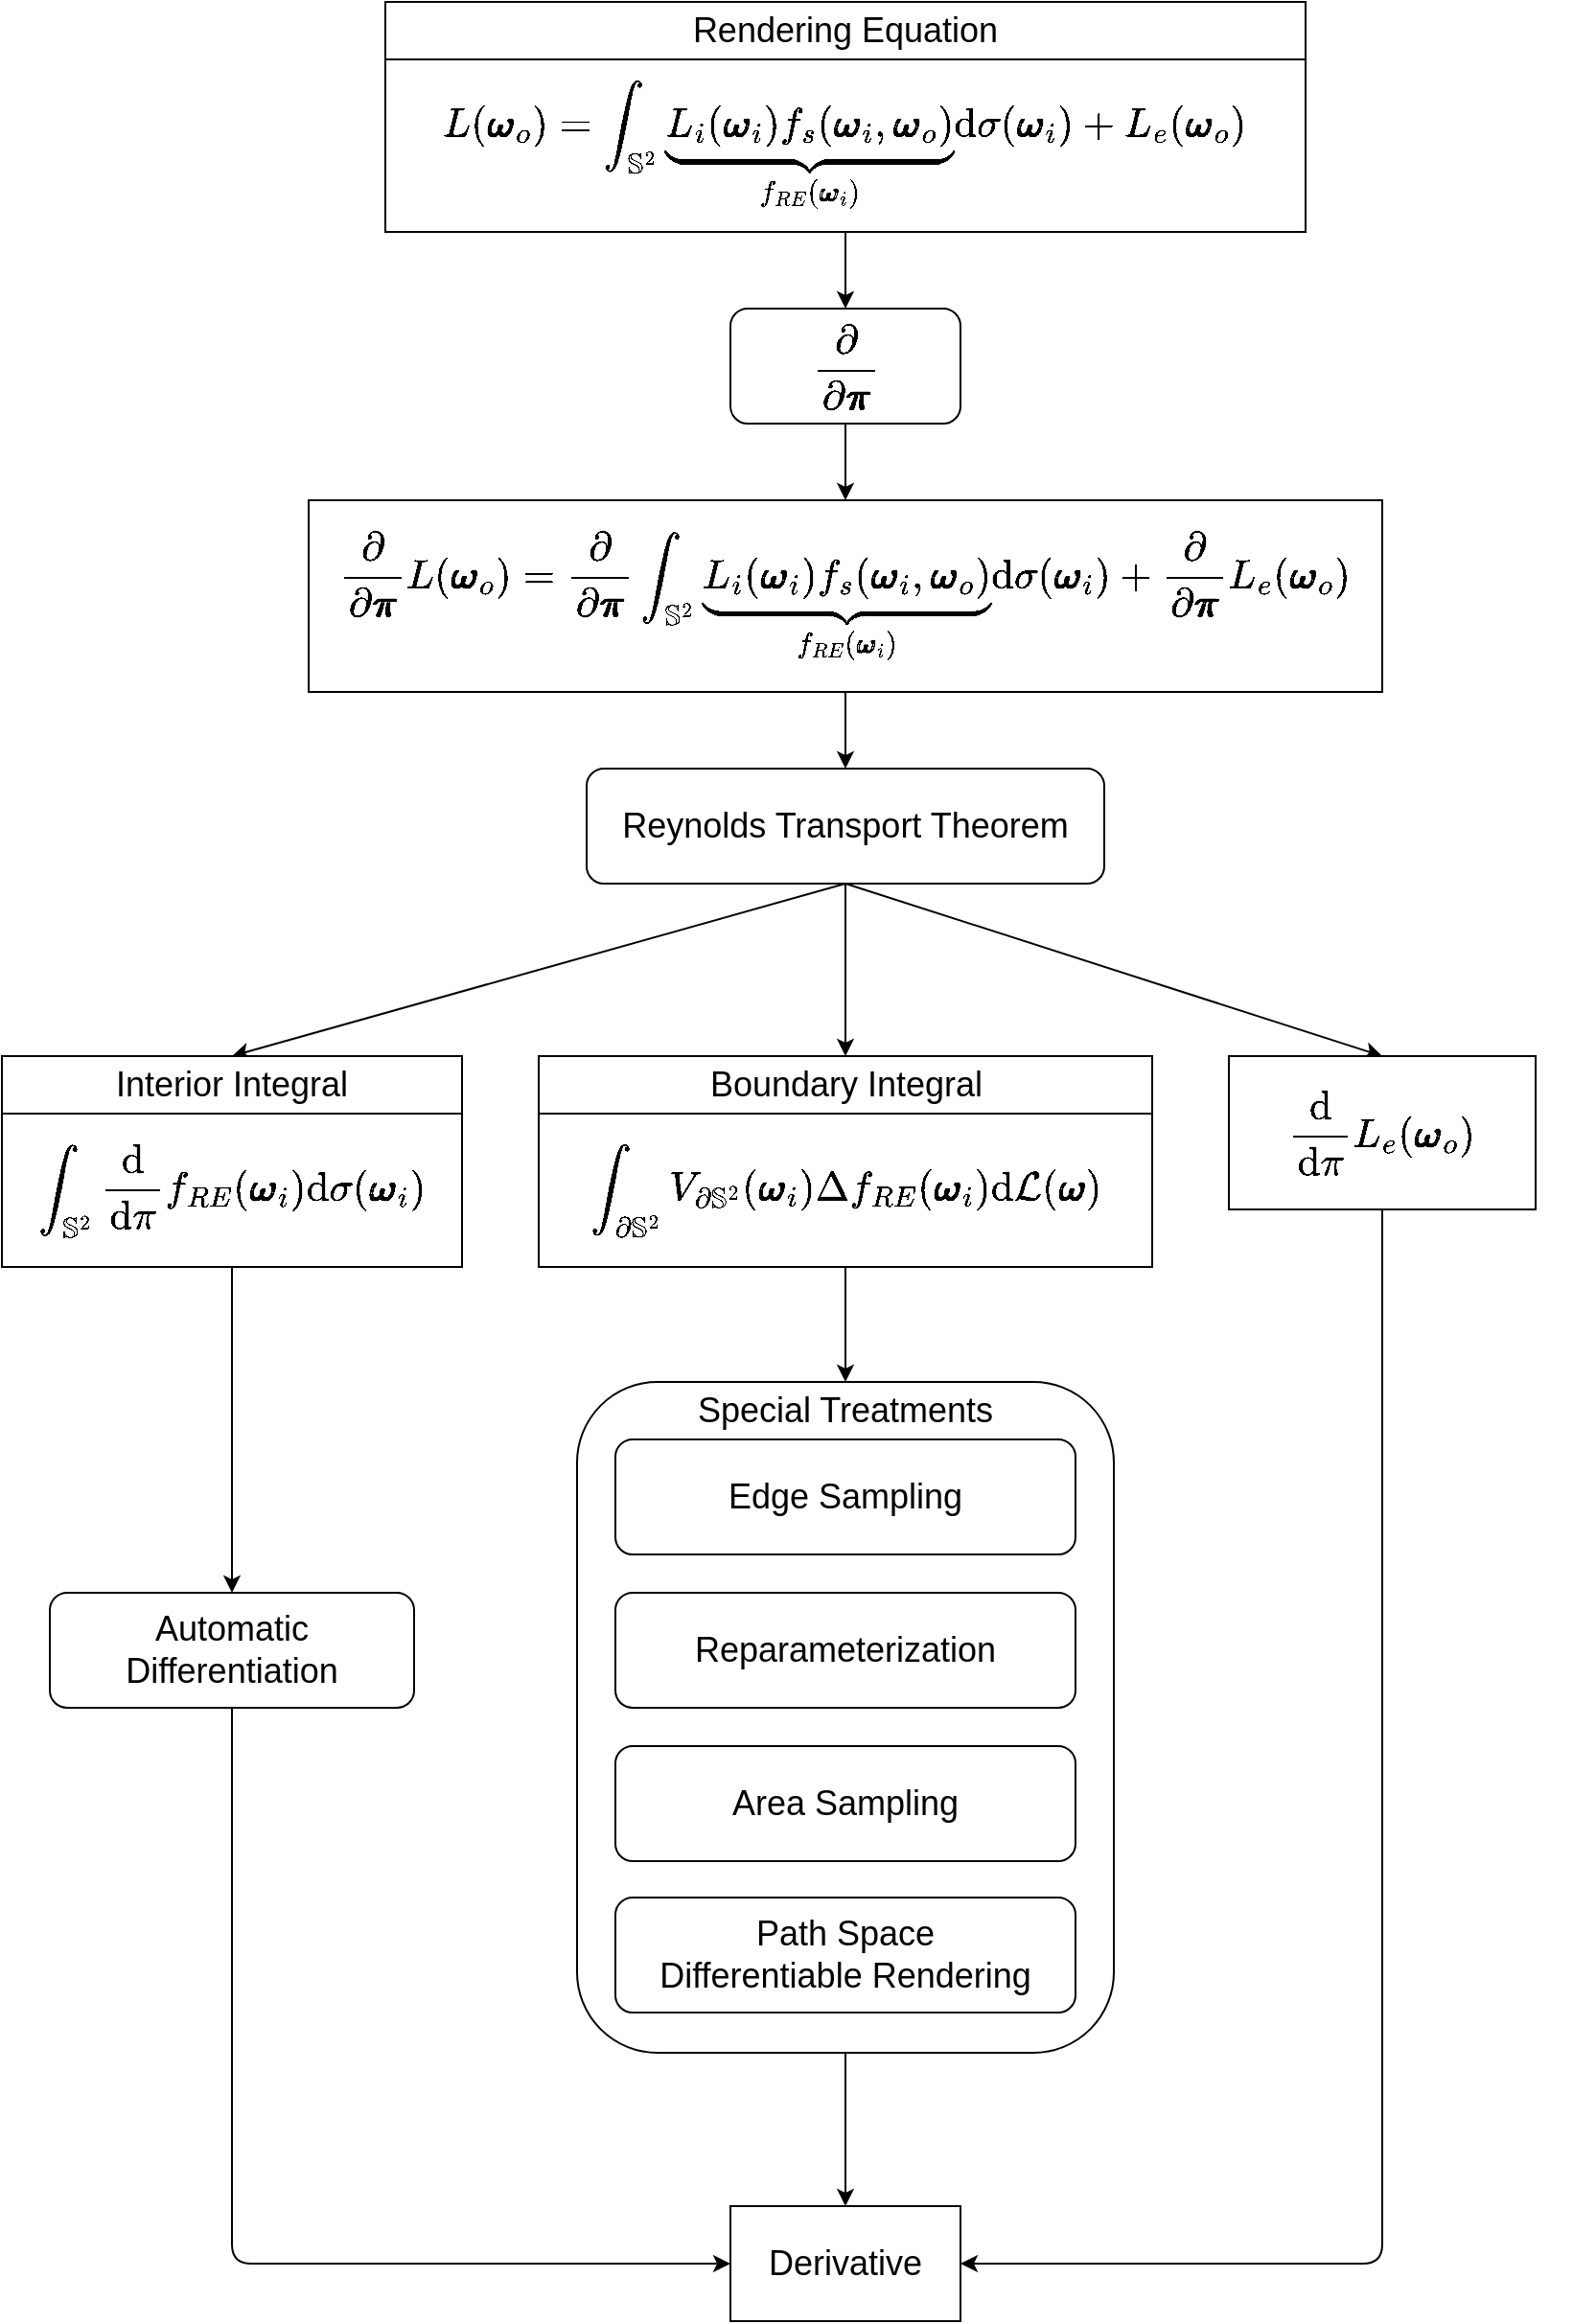 <mxfile>
    <diagram id="1NnckhQbtD3DEUqUYym-" name="第 1 页">
        <mxGraphModel dx="2328" dy="902" grid="1" gridSize="10" guides="1" tooltips="1" connect="1" arrows="1" fold="1" page="1" pageScale="1" pageWidth="827" pageHeight="1169" math="1" shadow="0">
            <root>
                <mxCell id="0"/>
                <mxCell id="1" parent="0"/>
                <mxCell id="47" style="edgeStyle=none;html=1;exitX=0.5;exitY=1;exitDx=0;exitDy=0;entryX=0.5;entryY=0;entryDx=0;entryDy=0;fontSize=18;" edge="1" parent="1" source="42" target="46">
                    <mxGeometry relative="1" as="geometry"/>
                </mxCell>
                <mxCell id="42" value="" style="rounded=1;whiteSpace=wrap;html=1;fontSize=18;" vertex="1" parent="1">
                    <mxGeometry x="220" y="890" width="280" height="350" as="geometry"/>
                </mxCell>
                <mxCell id="20" style="edgeStyle=none;html=1;exitX=0.5;exitY=1;exitDx=0;exitDy=0;entryX=0.5;entryY=0;entryDx=0;entryDy=0;fontSize=18;" edge="1" parent="1" source="3" target="5">
                    <mxGeometry relative="1" as="geometry"/>
                </mxCell>
                <mxCell id="3" value="" style="rounded=0;whiteSpace=wrap;html=1;fontSize=18;" vertex="1" parent="1">
                    <mxGeometry x="120" y="170" width="480" height="120" as="geometry"/>
                </mxCell>
                <mxCell id="4" value="Rendering Equation" style="text;html=1;strokeColor=none;fillColor=none;align=center;verticalAlign=middle;whiteSpace=wrap;rounded=0;fontSize=18;" vertex="1" parent="1">
                    <mxGeometry x="275" y="170" width="170" height="30" as="geometry"/>
                </mxCell>
                <mxCell id="13" style="edgeStyle=none;html=1;exitX=0.5;exitY=1;exitDx=0;exitDy=0;entryX=0.5;entryY=0;entryDx=0;entryDy=0;fontSize=18;" edge="1" parent="1" source="5" target="12">
                    <mxGeometry relative="1" as="geometry"/>
                </mxCell>
                <mxCell id="5" value="$$\frac{\partial}{\partial\pmb\pi}$$" style="rounded=1;whiteSpace=wrap;html=1;fontSize=18;" vertex="1" parent="1">
                    <mxGeometry x="300" y="330" width="120" height="60" as="geometry"/>
                </mxCell>
                <mxCell id="16" style="edgeStyle=none;html=1;exitX=0.5;exitY=1;exitDx=0;exitDy=0;entryX=0.5;entryY=0;entryDx=0;entryDy=0;fontSize=18;" edge="1" parent="1" source="12" target="15">
                    <mxGeometry relative="1" as="geometry"/>
                </mxCell>
                <mxCell id="12" value="&lt;font style=&quot;font-size: 18px&quot;&gt;$$\frac{\partial}{\partial\pmb\pi}&lt;br&gt;L(\pmb\omega_o)=\frac{\partial}{\partial\pmb\pi}&lt;br&gt;\int_{\mathbb S^2}\underbrace{L_i(\pmb\omega_i)f_s(\pmb\omega_i,\pmb\omega_o)}_{f_{RE}(\pmb\omega_i)}\mathrm d\sigma(\pmb\omega_i)+\frac{\partial}{\partial\pmb\pi}&lt;br&gt;L_e(\pmb\omega_o)$$&lt;/font&gt;" style="rounded=0;whiteSpace=wrap;html=1;" vertex="1" parent="1">
                    <mxGeometry x="80" y="430" width="560" height="100" as="geometry"/>
                </mxCell>
                <mxCell id="35" style="edgeStyle=none;html=1;exitX=0.5;exitY=1;exitDx=0;exitDy=0;entryX=0.5;entryY=0;entryDx=0;entryDy=0;fontSize=18;" edge="1" parent="1" source="15" target="27">
                    <mxGeometry relative="1" as="geometry"/>
                </mxCell>
                <mxCell id="36" style="edgeStyle=none;html=1;exitX=0.5;exitY=1;exitDx=0;exitDy=0;entryX=0.5;entryY=0;entryDx=0;entryDy=0;fontSize=18;" edge="1" parent="1" source="15" target="30">
                    <mxGeometry relative="1" as="geometry"/>
                </mxCell>
                <mxCell id="37" style="edgeStyle=none;html=1;exitX=0.5;exitY=1;exitDx=0;exitDy=0;entryX=0.5;entryY=0;entryDx=0;entryDy=0;fontSize=18;" edge="1" parent="1" source="15" target="22">
                    <mxGeometry relative="1" as="geometry"/>
                </mxCell>
                <mxCell id="15" value="Reynolds Transport Theorem" style="rounded=1;whiteSpace=wrap;html=1;fontSize=18;" vertex="1" parent="1">
                    <mxGeometry x="225" y="570" width="270" height="60" as="geometry"/>
                </mxCell>
                <mxCell id="19" value="$$L(\pmb\omega_o)=\int_{\mathbb S^2}\underbrace{L_i(\pmb\omega_i)f_s(\pmb\omega_i,\pmb\omega_o)}_{f_{RE}(\pmb\omega_i)}\mathrm d\sigma(\pmb\omega_i)+L_e(\pmb\omega_o)&lt;br&gt;$$" style="rounded=0;whiteSpace=wrap;html=1;fontSize=18;" vertex="1" parent="1">
                    <mxGeometry x="120" y="200" width="480" height="90" as="geometry"/>
                </mxCell>
                <mxCell id="52" style="edgeStyle=orthogonalEdgeStyle;html=1;exitX=0.5;exitY=1;exitDx=0;exitDy=0;entryX=1;entryY=0.5;entryDx=0;entryDy=0;fontSize=18;" edge="1" parent="1" source="22" target="46">
                    <mxGeometry relative="1" as="geometry"/>
                </mxCell>
                <mxCell id="22" value="$$\frac{\mathrm d}{\mathrm d\pi}L_e(\pmb\omega_o)&lt;br&gt;$$" style="rounded=0;whiteSpace=wrap;html=1;fontSize=18;" vertex="1" parent="1">
                    <mxGeometry x="560" y="720" width="160" height="80" as="geometry"/>
                </mxCell>
                <mxCell id="28" value="" style="group" vertex="1" connectable="0" parent="1">
                    <mxGeometry x="-80" y="720" width="240" height="110" as="geometry"/>
                </mxCell>
                <mxCell id="26" value="" style="rounded=0;whiteSpace=wrap;html=1;fontSize=18;" vertex="1" parent="28">
                    <mxGeometry width="240" height="110" as="geometry"/>
                </mxCell>
                <mxCell id="17" value="$$\int_{\mathbb S^2}\frac{\mathrm d}{\mathrm d\pi}f_{RE}(\pmb\omega_i)\mathrm d\sigma(\pmb\omega_i)$$" style="rounded=0;whiteSpace=wrap;html=1;fontSize=18;" vertex="1" parent="28">
                    <mxGeometry y="30" width="240" height="80" as="geometry"/>
                </mxCell>
                <mxCell id="27" value="Interior Integral" style="text;html=1;strokeColor=none;fillColor=none;align=center;verticalAlign=middle;whiteSpace=wrap;rounded=0;fontSize=18;" vertex="1" parent="28">
                    <mxGeometry x="50" width="140" height="30" as="geometry"/>
                </mxCell>
                <mxCell id="31" value="" style="group" vertex="1" connectable="0" parent="1">
                    <mxGeometry x="200" y="720" width="320" height="110" as="geometry"/>
                </mxCell>
                <mxCell id="29" value="" style="rounded=0;whiteSpace=wrap;html=1;fontSize=18;" vertex="1" parent="31">
                    <mxGeometry width="320" height="110" as="geometry"/>
                </mxCell>
                <mxCell id="18" value="$$\int_{\partial\mathbb S^2}V_{\partial\mathbb S^2}(\pmb\omega_i)\Delta f_{RE}(\pmb\omega_i)\mathrm d\mathcal L(\pmb\omega)$$" style="rounded=0;whiteSpace=wrap;html=1;fontSize=18;" vertex="1" parent="31">
                    <mxGeometry y="30" width="320" height="80" as="geometry"/>
                </mxCell>
                <mxCell id="30" value="Boundary Integral" style="text;html=1;strokeColor=none;fillColor=none;align=center;verticalAlign=middle;whiteSpace=wrap;rounded=0;fontSize=18;" vertex="1" parent="31">
                    <mxGeometry x="87.5" width="145" height="30" as="geometry"/>
                </mxCell>
                <mxCell id="38" value="Edge Sampling" style="rounded=1;whiteSpace=wrap;html=1;fontSize=18;" vertex="1" parent="1">
                    <mxGeometry x="240" y="920" width="240" height="60" as="geometry"/>
                </mxCell>
                <mxCell id="39" value="Reparameterization" style="rounded=1;whiteSpace=wrap;html=1;fontSize=18;" vertex="1" parent="1">
                    <mxGeometry x="240" y="1000" width="240" height="60" as="geometry"/>
                </mxCell>
                <mxCell id="40" value="Area Sampling" style="rounded=1;whiteSpace=wrap;html=1;fontSize=18;" vertex="1" parent="1">
                    <mxGeometry x="240" y="1080" width="240" height="60" as="geometry"/>
                </mxCell>
                <mxCell id="41" value="Path Space &lt;br&gt;Differentiable Rendering" style="rounded=1;whiteSpace=wrap;html=1;fontSize=18;" vertex="1" parent="1">
                    <mxGeometry x="240" y="1159" width="240" height="60" as="geometry"/>
                </mxCell>
                <mxCell id="44" value="Special Treatments" style="text;html=1;strokeColor=none;fillColor=none;align=center;verticalAlign=middle;whiteSpace=wrap;rounded=0;fontSize=18;" vertex="1" parent="1">
                    <mxGeometry x="275" y="890" width="170" height="30" as="geometry"/>
                </mxCell>
                <mxCell id="45" style="edgeStyle=none;html=1;exitX=0.5;exitY=1;exitDx=0;exitDy=0;entryX=0.5;entryY=0;entryDx=0;entryDy=0;fontSize=18;" edge="1" parent="1" source="18" target="44">
                    <mxGeometry relative="1" as="geometry"/>
                </mxCell>
                <mxCell id="46" value="Derivative" style="rounded=0;whiteSpace=wrap;html=1;fontSize=18;" vertex="1" parent="1">
                    <mxGeometry x="300" y="1320" width="120" height="60" as="geometry"/>
                </mxCell>
                <mxCell id="50" style="edgeStyle=orthogonalEdgeStyle;html=1;exitX=0.5;exitY=1;exitDx=0;exitDy=0;entryX=0;entryY=0.5;entryDx=0;entryDy=0;fontSize=18;" edge="1" parent="1" source="48" target="46">
                    <mxGeometry relative="1" as="geometry"/>
                </mxCell>
                <mxCell id="48" value="Automatic Differentiation" style="rounded=1;whiteSpace=wrap;html=1;fontSize=18;" vertex="1" parent="1">
                    <mxGeometry x="-55" y="1000" width="190" height="60" as="geometry"/>
                </mxCell>
                <mxCell id="49" style="edgeStyle=none;html=1;exitX=0.5;exitY=1;exitDx=0;exitDy=0;entryX=0.5;entryY=0;entryDx=0;entryDy=0;fontSize=18;" edge="1" parent="1" source="17" target="48">
                    <mxGeometry relative="1" as="geometry"/>
                </mxCell>
            </root>
        </mxGraphModel>
    </diagram>
</mxfile>